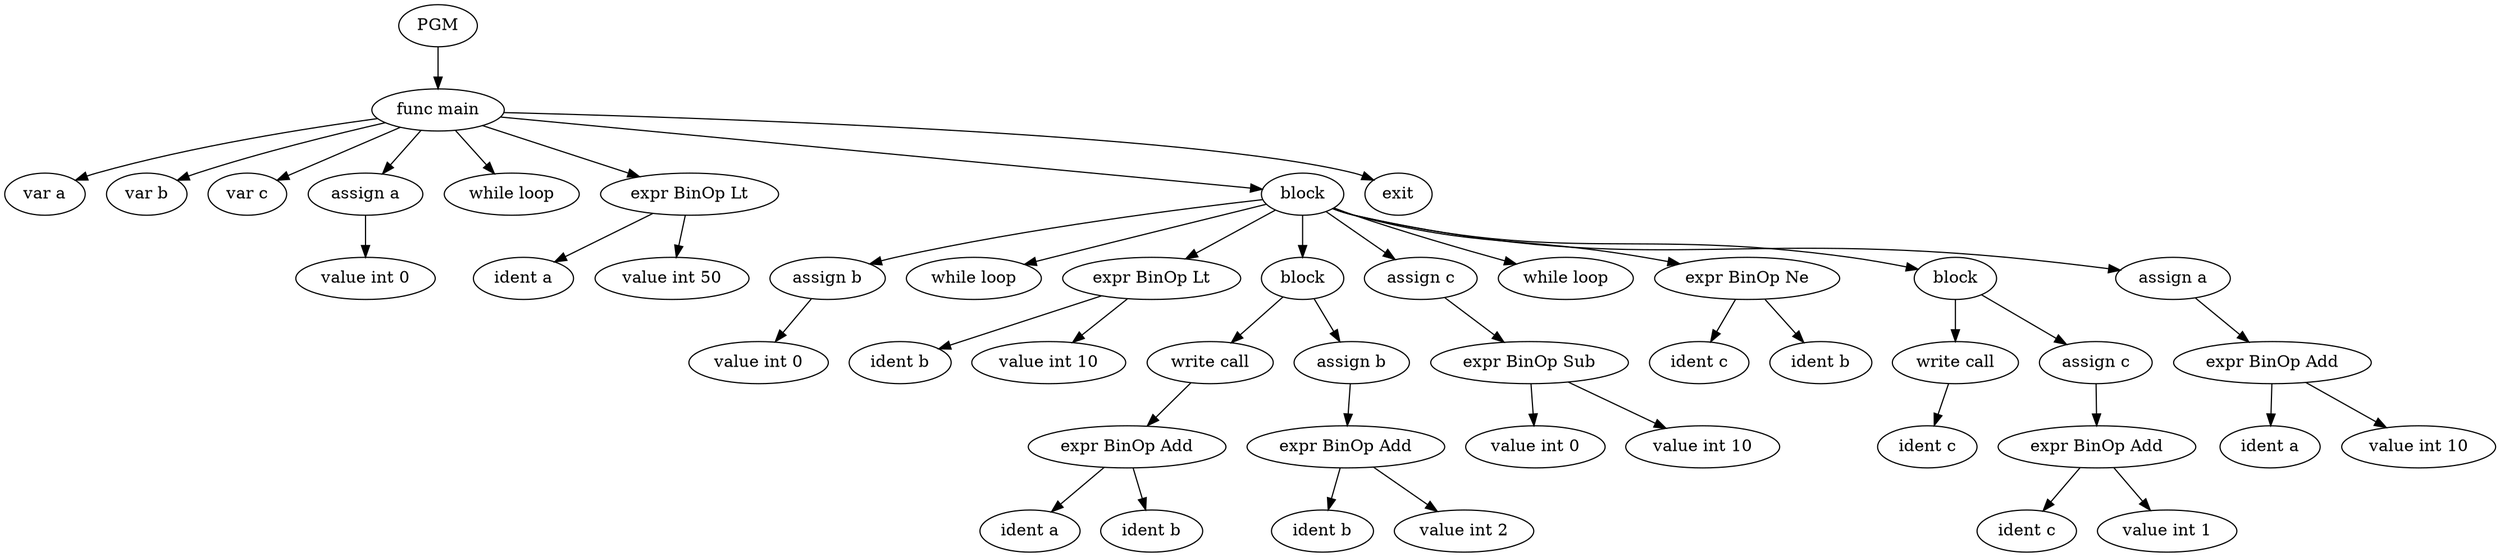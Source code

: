 digraph ast {
0[label = PGM, shape = ellipse]
1[label = "func main", shape = ellipse]
0 -> 1
2[label = "var a", shape = ellipse]
1 -> 2
3[label = "var b", shape = ellipse]
1 -> 3
4[label = "var c", shape = ellipse]
1 -> 4
5[label = "assign a", shape = ellipse]
1 -> 5
6[label = "value int 0", shape = ellipse]
5 -> 6
7[label = "while loop", shape = ellipse]
1 -> 7
8[label = "expr BinOp Lt", shape = ellipse]
1 -> 8
9[label = "ident a", shape = ellipse]
8 -> 9
10[label = "value int 50", shape = ellipse]
8 -> 10
11[label = "block", shape = ellipse]
1 -> 11
12[label = "assign b", shape = ellipse]
11 -> 12
13[label = "value int 0", shape = ellipse]
12 -> 13
14[label = "while loop", shape = ellipse]
11 -> 14
15[label = "expr BinOp Lt", shape = ellipse]
11 -> 15
16[label = "ident b", shape = ellipse]
15 -> 16
17[label = "value int 10", shape = ellipse]
15 -> 17
18[label = "block", shape = ellipse]
11 -> 18
19[label = "write call", shape = ellipse]
18 -> 19
20[label = "expr BinOp Add", shape = ellipse]
19 -> 20
21[label = "ident a", shape = ellipse]
20 -> 21
22[label = "ident b", shape = ellipse]
20 -> 22
23[label = "assign b", shape = ellipse]
18 -> 23
24[label = "expr BinOp Add", shape = ellipse]
23 -> 24
25[label = "ident b", shape = ellipse]
24 -> 25
26[label = "value int 2", shape = ellipse]
24 -> 26
27[label = "assign c", shape = ellipse]
11 -> 27
28[label = "expr BinOp Sub", shape = ellipse]
27 -> 28
29[label = "value int 0", shape = ellipse]
28 -> 29
30[label = "value int 10", shape = ellipse]
28 -> 30
31[label = "while loop", shape = ellipse]
11 -> 31
32[label = "expr BinOp Ne", shape = ellipse]
11 -> 32
33[label = "ident c", shape = ellipse]
32 -> 33
34[label = "ident b", shape = ellipse]
32 -> 34
35[label = "block", shape = ellipse]
11 -> 35
36[label = "write call", shape = ellipse]
35 -> 36
37[label = "ident c", shape = ellipse]
36 -> 37
38[label = "assign c", shape = ellipse]
35 -> 38
39[label = "expr BinOp Add", shape = ellipse]
38 -> 39
40[label = "ident c", shape = ellipse]
39 -> 40
41[label = "value int 1", shape = ellipse]
39 -> 41
42[label = "assign a", shape = ellipse]
11 -> 42
43[label = "expr BinOp Add", shape = ellipse]
42 -> 43
44[label = "ident a", shape = ellipse]
43 -> 44
45[label = "value int 10", shape = ellipse]
43 -> 45
46[label = "exit", shape = ellipse]
1 -> 46
}